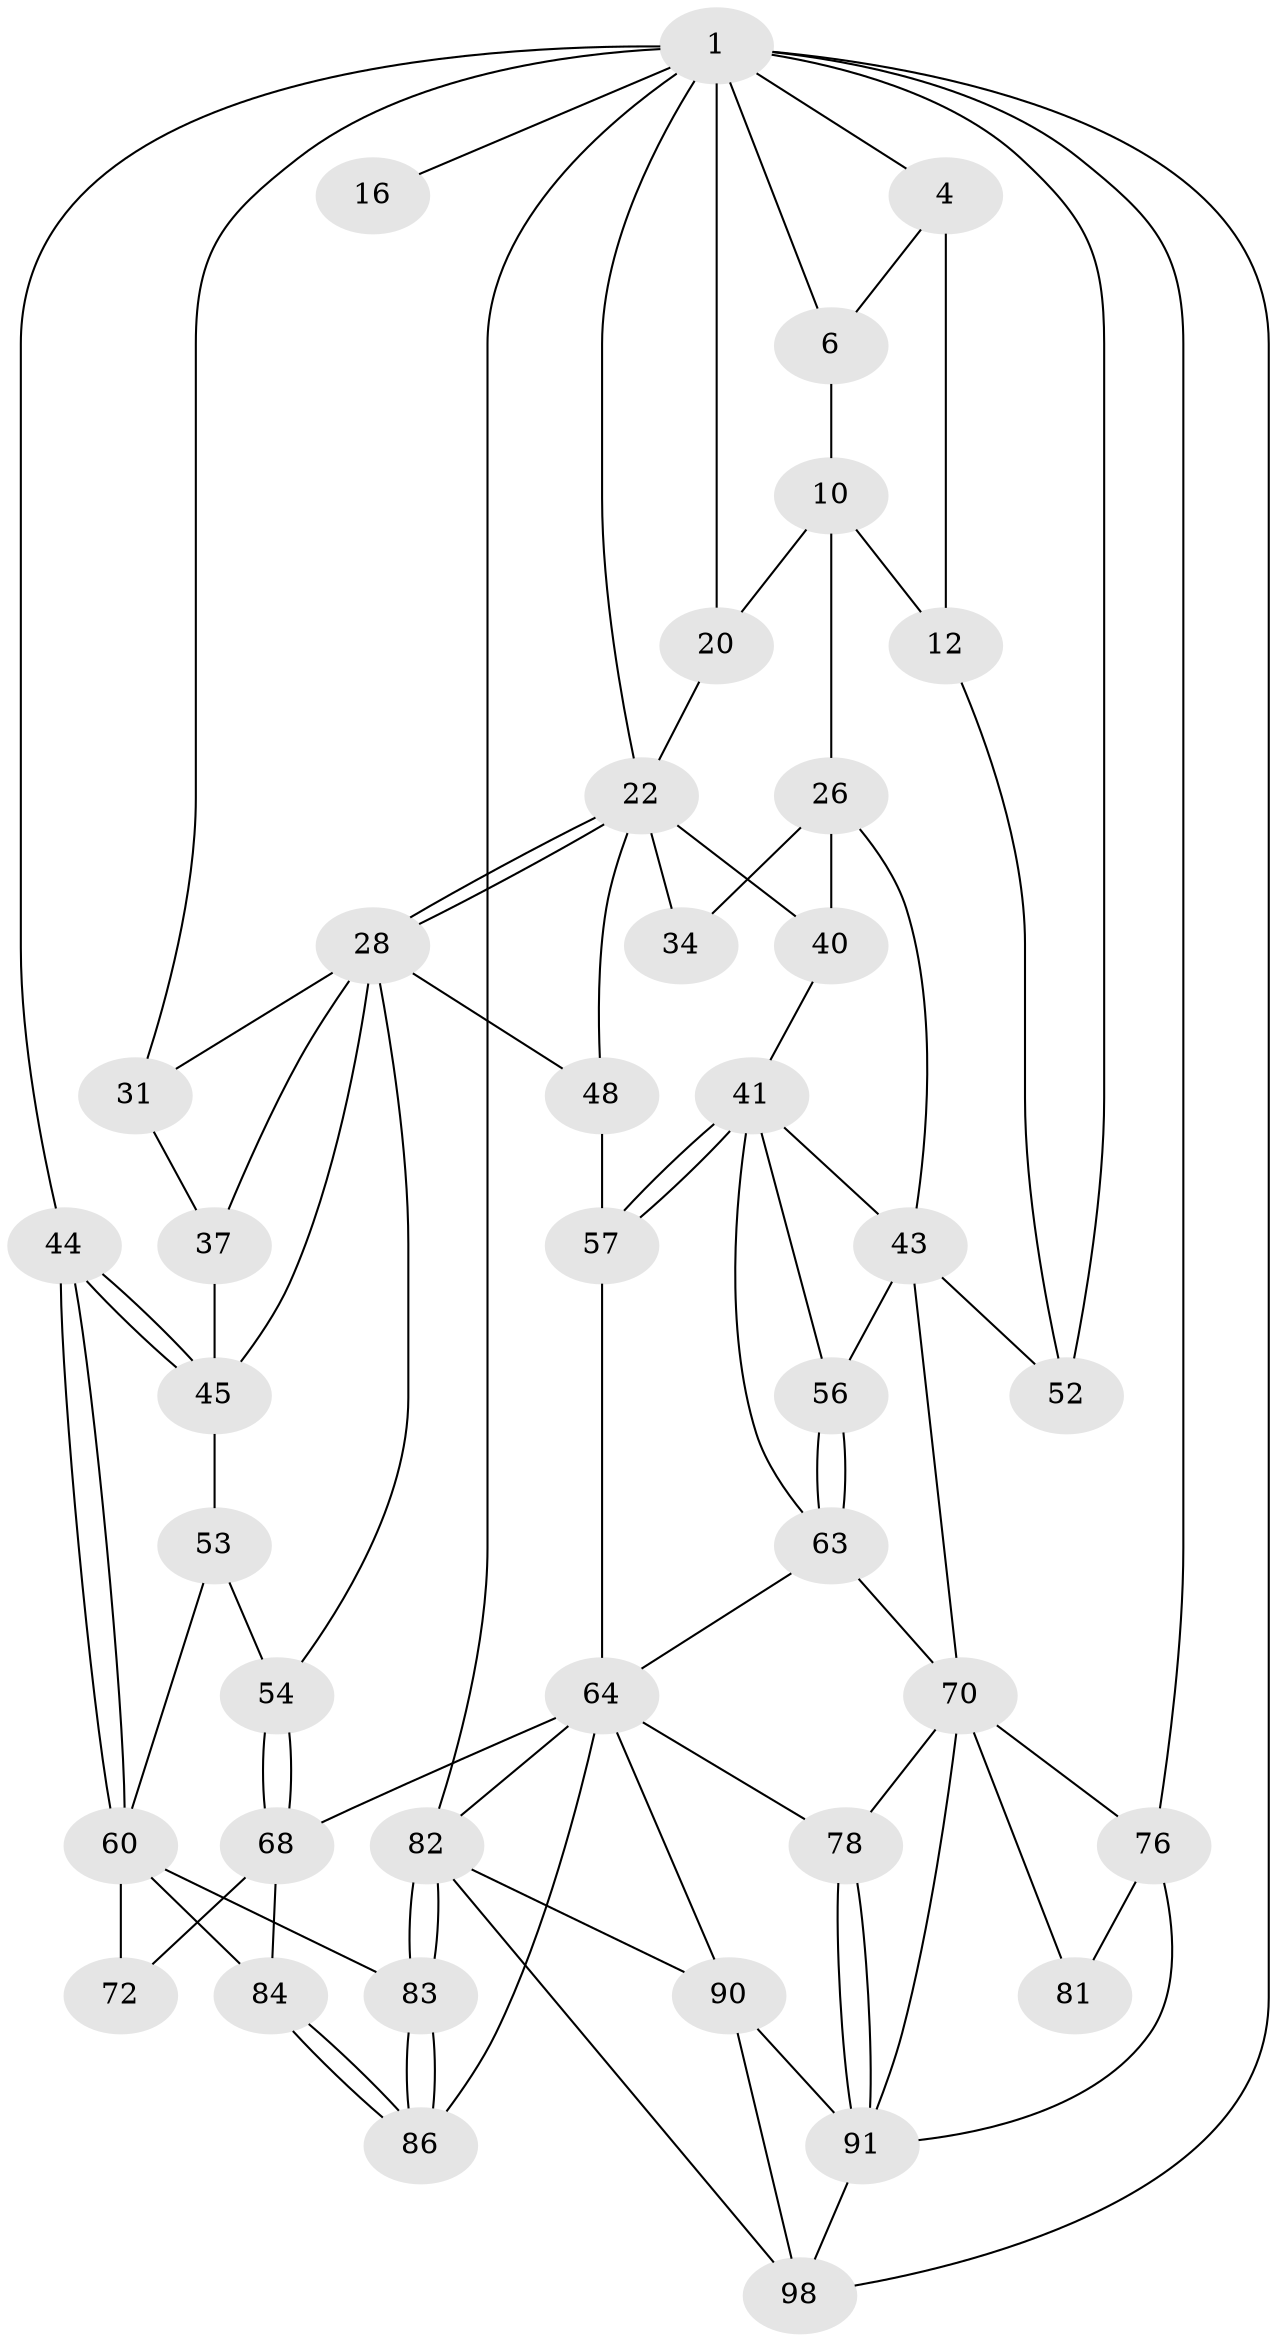 // original degree distribution, {3: 0.0297029702970297, 5: 0.5445544554455446, 6: 0.2079207920792079, 4: 0.21782178217821782}
// Generated by graph-tools (version 1.1) at 2025/21/03/04/25 18:21:24]
// undirected, 40 vertices, 87 edges
graph export_dot {
graph [start="1"]
  node [color=gray90,style=filled];
  1 [pos="+0.3669021916384758+0",super="+7+2"];
  4 [pos="+0+0",super="+5+14"];
  6 [pos="+0.34930233722371906+0",super="+9"];
  10 [pos="+0.4240869898206299+0.14430710843621625",super="+11+21"];
  12 [pos="+0.3227880592800179+0.14525274334155297",super="+13+18"];
  16 [pos="+1+0"];
  20 [pos="+0.6044972247959816+0.13554394005853768"];
  22 [pos="+0.7349224968724017+0.26681674678649203",super="+23"];
  26 [pos="+0.4352039824410042+0.26353215030427524",super="+27+35"];
  28 [pos="+0.7625621733091992+0.291106193051805",super="+47+29"];
  31 [pos="+0.9459482882122696+0.03382186507717181",super="+33"];
  34 [pos="+0.5542324896950214+0.2726204156877287"];
  37 [pos="+0.8455833095728432+0.2938838523455993",super="+38"];
  40 [pos="+0.5583788349613472+0.3782723060686893"];
  41 [pos="+0.4413867903216218+0.36237818781709635",super="+42"];
  43 [pos="+0.3913278183879752+0.31118164207565246",super="+50"];
  44 [pos="+1+0.3921806784174929"];
  45 [pos="+0.9819089716604047+0.3730382821071031",super="+46"];
  48 [pos="+0.5864081984620799+0.4462376639443412"];
  52 [pos="+0.14071838132727316+0.46686945666990404",super="+59"];
  53 [pos="+0.8449688343267167+0.4236004057178271"];
  54 [pos="+0.7292273374201825+0.5014132612536275"];
  56 [pos="+0.34660994101895076+0.48587578492072925"];
  57 [pos="+0.4955460905212986+0.45656320544314205",super="+62"];
  60 [pos="+1+0.4084162812793064",super="+73+61"];
  63 [pos="+0.3388525950106406+0.523772037050754",super="+67"];
  64 [pos="+0.5226552323484251+0.6219980618998922",super="+65"];
  68 [pos="+0.754800989386763+0.5921962732806646",super="+69"];
  70 [pos="+0.2417023454678923+0.5327564990520748",super="+75+71"];
  72 [pos="+0.9101562958047589+0.5326861326512937"];
  76 [pos="+0.017943206825174373+0.7825050142555109",super="+93"];
  78 [pos="+0.45618627768842945+0.735095713235756"];
  81 [pos="+0.277595441238794+0.7657852422666287"];
  82 [pos="+1+1",super="+100"];
  83 [pos="+1+0.9185377024480945"];
  84 [pos="+0.9259881099593491+0.6695732445984515"];
  86 [pos="+0.9606689726928889+0.8484044329666908"];
  90 [pos="+0.46847773125939224+0.7794780989685834",super="+96"];
  91 [pos="+0.4572094288761345+0.7402566903831607",super="+94"];
  98 [pos="+0.3083452584021047+1"];
  1 -- 16 [weight=2];
  1 -- 20;
  1 -- 22;
  1 -- 6;
  1 -- 98;
  1 -- 4;
  1 -- 44;
  1 -- 76;
  1 -- 82;
  1 -- 31;
  1 -- 52 [weight=2];
  4 -- 12 [weight=3];
  4 -- 6;
  6 -- 10;
  10 -- 26 [weight=2];
  10 -- 12 [weight=2];
  10 -- 20;
  12 -- 52;
  20 -- 22;
  22 -- 28;
  22 -- 28;
  22 -- 48;
  22 -- 34 [weight=2];
  22 -- 40;
  26 -- 43;
  26 -- 40;
  26 -- 34;
  28 -- 48;
  28 -- 54;
  28 -- 45;
  28 -- 37;
  28 -- 31;
  31 -- 37;
  37 -- 45 [weight=2];
  40 -- 41;
  41 -- 57 [weight=2];
  41 -- 57;
  41 -- 56;
  41 -- 43;
  41 -- 63;
  43 -- 56;
  43 -- 52;
  43 -- 70;
  44 -- 45;
  44 -- 45;
  44 -- 60;
  44 -- 60;
  45 -- 53;
  48 -- 57;
  53 -- 54;
  53 -- 60;
  54 -- 68;
  54 -- 68;
  56 -- 63;
  56 -- 63;
  57 -- 64;
  60 -- 72 [weight=2];
  60 -- 83;
  60 -- 84;
  63 -- 64;
  63 -- 70;
  64 -- 68 [weight=2];
  64 -- 78;
  64 -- 82;
  64 -- 86;
  64 -- 90 [weight=2];
  68 -- 72;
  68 -- 84;
  70 -- 81 [weight=2];
  70 -- 76;
  70 -- 91;
  70 -- 78;
  76 -- 81;
  76 -- 91;
  78 -- 91;
  78 -- 91;
  82 -- 83;
  82 -- 83;
  82 -- 98;
  82 -- 90;
  83 -- 86;
  83 -- 86;
  84 -- 86;
  84 -- 86;
  90 -- 91;
  90 -- 98;
  91 -- 98;
}
